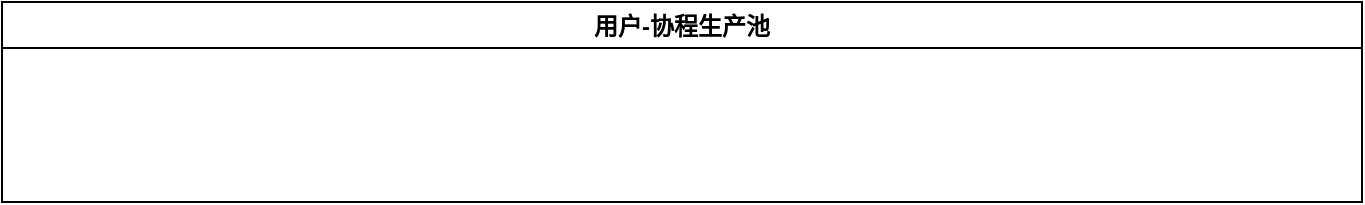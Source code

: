 <mxfile version="14.4.3" type="github">
  <diagram id="ioyhoYi3yUCj3TehJ-Bd" name="Page-1">
    <mxGraphModel dx="1298" dy="704" grid="1" gridSize="10" guides="1" tooltips="1" connect="1" arrows="1" fold="1" page="1" pageScale="1" pageWidth="827" pageHeight="1169" math="0" shadow="0">
      <root>
        <mxCell id="0" />
        <mxCell id="1" parent="0" />
        <mxCell id="YsYjQOcs5sEfoHpkuTJx-3" value="用户-协程生产池" style="swimlane;" vertex="1" parent="1">
          <mxGeometry x="120" y="30" width="680" height="100" as="geometry" />
        </mxCell>
      </root>
    </mxGraphModel>
  </diagram>
</mxfile>
